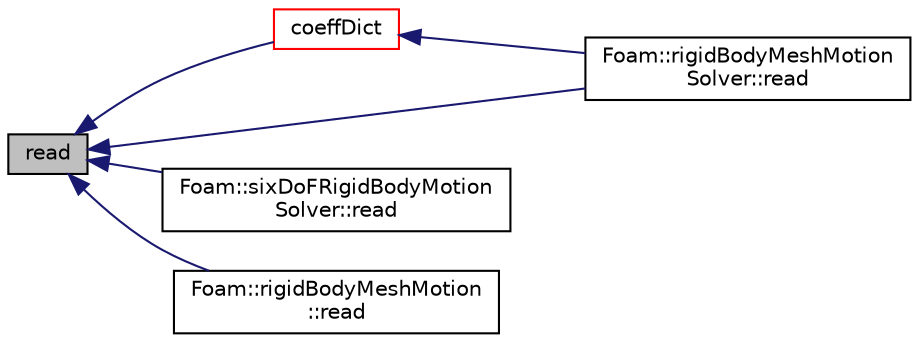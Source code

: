 digraph "read"
{
  bgcolor="transparent";
  edge [fontname="Helvetica",fontsize="10",labelfontname="Helvetica",labelfontsize="10"];
  node [fontname="Helvetica",fontsize="10",shape=record];
  rankdir="LR";
  Node881 [label="read",height=0.2,width=0.4,color="black", fillcolor="grey75", style="filled", fontcolor="black"];
  Node881 -> Node882 [dir="back",color="midnightblue",fontsize="10",style="solid",fontname="Helvetica"];
  Node882 [label="coeffDict",height=0.2,width=0.4,color="red",URL="$a22325.html#ad95c13c1aff816eede3af458626211d2",tooltip="Const access to the coefficients dictionary. "];
  Node882 -> Node883 [dir="back",color="midnightblue",fontsize="10",style="solid",fontname="Helvetica"];
  Node883 [label="Foam::rigidBodyMeshMotion\lSolver::read",height=0.2,width=0.4,color="black",URL="$a30489.html#af816873151ddb0126e98bb2f914d8ed5",tooltip="Read dynamicMeshDict dictionary. "];
  Node881 -> Node886 [dir="back",color="midnightblue",fontsize="10",style="solid",fontname="Helvetica"];
  Node886 [label="Foam::sixDoFRigidBodyMotion\lSolver::read",height=0.2,width=0.4,color="black",URL="$a30813.html#af816873151ddb0126e98bb2f914d8ed5",tooltip="Read dynamicMeshDict dictionary. "];
  Node881 -> Node883 [dir="back",color="midnightblue",fontsize="10",style="solid",fontname="Helvetica"];
  Node881 -> Node887 [dir="back",color="midnightblue",fontsize="10",style="solid",fontname="Helvetica"];
  Node887 [label="Foam::rigidBodyMeshMotion\l::read",height=0.2,width=0.4,color="black",URL="$a30481.html#af816873151ddb0126e98bb2f914d8ed5",tooltip="Read dynamicMeshDict dictionary. "];
}
